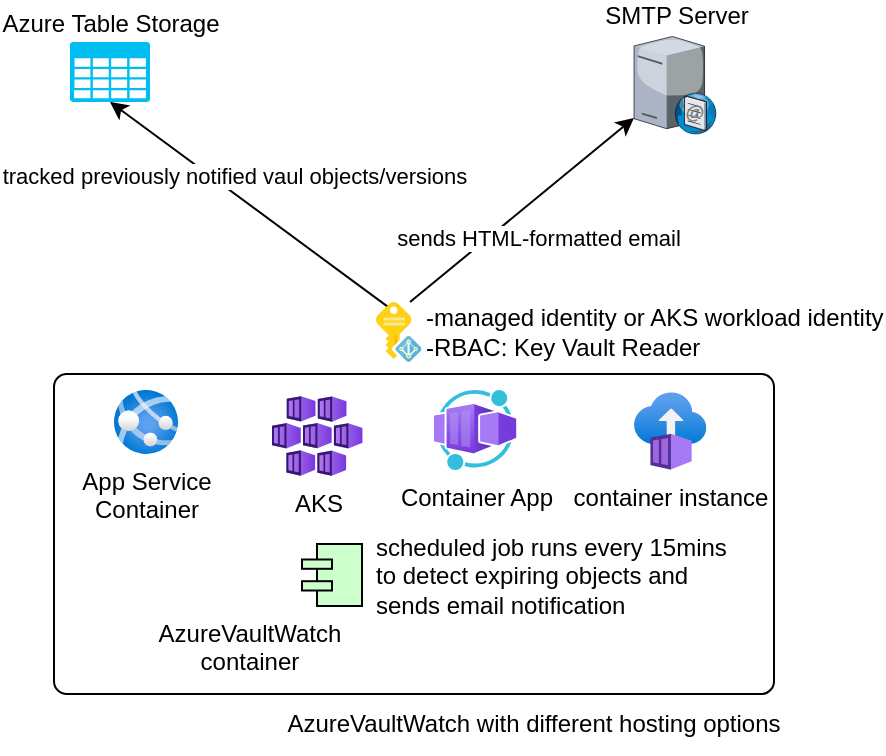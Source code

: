 <mxfile version="22.1.2" type="device">
  <diagram name="Page-1" id="9zhtq2NwMe1mdKY3dock">
    <mxGraphModel dx="1004" dy="745" grid="1" gridSize="10" guides="1" tooltips="1" connect="1" arrows="1" fold="1" page="1" pageScale="1" pageWidth="850" pageHeight="1100" math="0" shadow="0">
      <root>
        <mxCell id="0" />
        <mxCell id="1" parent="0" />
        <mxCell id="dNdkOtT05KyRuIU-Jtoc-1" value="" style="rounded=1;whiteSpace=wrap;html=1;arcSize=4;" vertex="1" parent="1">
          <mxGeometry x="180" y="310" width="360" height="160" as="geometry" />
        </mxCell>
        <mxCell id="dNdkOtT05KyRuIU-Jtoc-2" value="AzureVaultWatch with different hosting options" style="text;html=1;strokeColor=none;fillColor=none;align=center;verticalAlign=middle;whiteSpace=wrap;rounded=0;" vertex="1" parent="1">
          <mxGeometry x="295" y="470" width="250" height="30" as="geometry" />
        </mxCell>
        <mxCell id="dNdkOtT05KyRuIU-Jtoc-4" value="App Service&lt;br&gt;Container" style="image;aspect=fixed;html=1;points=[];align=center;fontSize=12;image=img/lib/azure2/app_services/App_Services.svg;" vertex="1" parent="1">
          <mxGeometry x="210" y="318" width="32" height="32" as="geometry" />
        </mxCell>
        <mxCell id="dNdkOtT05KyRuIU-Jtoc-5" value="AKS" style="image;aspect=fixed;html=1;points=[];align=center;fontSize=12;image=img/lib/azure2/compute/Kubernetes_Services.svg;" vertex="1" parent="1">
          <mxGeometry x="289" y="321" width="45.33" height="40" as="geometry" />
        </mxCell>
        <mxCell id="dNdkOtT05KyRuIU-Jtoc-6" value="AzureVaultWatch&#xa;container" style="shape=image;verticalLabelPosition=bottom;labelBackgroundColor=default;verticalAlign=top;aspect=fixed;imageAspect=0;image=https://www.agilicus.com/www/6c008bf4-container.png;" vertex="1" parent="1">
          <mxGeometry x="254" y="396" width="47.93" height="30" as="geometry" />
        </mxCell>
        <mxCell id="dNdkOtT05KyRuIU-Jtoc-8" value="SMTP Server" style="verticalLabelPosition=top;sketch=0;aspect=fixed;html=1;verticalAlign=bottom;strokeColor=none;align=center;outlineConnect=0;shape=mxgraph.citrix.smtp_server;labelPosition=center;" vertex="1" parent="1">
          <mxGeometry x="470" y="140" width="41.31" height="50" as="geometry" />
        </mxCell>
        <mxCell id="dNdkOtT05KyRuIU-Jtoc-11" value="Azure Table Storage" style="verticalLabelPosition=top;html=1;verticalAlign=bottom;align=center;strokeColor=none;fillColor=#00BEF2;shape=mxgraph.azure.storage;pointerEvents=1;labelPosition=center;" vertex="1" parent="1">
          <mxGeometry x="188" y="144" width="40" height="30" as="geometry" />
        </mxCell>
        <mxCell id="dNdkOtT05KyRuIU-Jtoc-12" value="" style="endArrow=classic;html=1;rounded=0;exitX=0.746;exitY=0;exitDx=0;exitDy=0;exitPerimeter=0;" edge="1" parent="1" source="dNdkOtT05KyRuIU-Jtoc-22" target="dNdkOtT05KyRuIU-Jtoc-8">
          <mxGeometry width="50" height="50" relative="1" as="geometry">
            <mxPoint x="640" y="333.16" as="sourcePoint" />
            <mxPoint x="767.69" y="259.995" as="targetPoint" />
          </mxGeometry>
        </mxCell>
        <mxCell id="dNdkOtT05KyRuIU-Jtoc-15" value="sends HTML-formatted email" style="edgeLabel;html=1;align=center;verticalAlign=middle;resizable=0;points=[];" vertex="1" connectable="0" parent="dNdkOtT05KyRuIU-Jtoc-12">
          <mxGeometry x="0.08" y="-5" relative="1" as="geometry">
            <mxPoint y="14" as="offset" />
          </mxGeometry>
        </mxCell>
        <mxCell id="dNdkOtT05KyRuIU-Jtoc-13" value="" style="endArrow=classic;html=1;rounded=0;entryX=0.5;entryY=1;entryDx=0;entryDy=0;entryPerimeter=0;exitX=0.278;exitY=0.089;exitDx=0;exitDy=0;exitPerimeter=0;" edge="1" parent="1" source="dNdkOtT05KyRuIU-Jtoc-22" target="dNdkOtT05KyRuIU-Jtoc-11">
          <mxGeometry width="50" height="50" relative="1" as="geometry">
            <mxPoint x="330" y="280" as="sourcePoint" />
            <mxPoint x="640" y="120.0" as="targetPoint" />
          </mxGeometry>
        </mxCell>
        <mxCell id="dNdkOtT05KyRuIU-Jtoc-16" value="tracked previously notified vaul objects/versions" style="edgeLabel;html=1;align=center;verticalAlign=middle;resizable=0;points=[];" vertex="1" connectable="0" parent="dNdkOtT05KyRuIU-Jtoc-13">
          <mxGeometry x="0.178" y="-7" relative="1" as="geometry">
            <mxPoint as="offset" />
          </mxGeometry>
        </mxCell>
        <mxCell id="dNdkOtT05KyRuIU-Jtoc-14" style="edgeStyle=orthogonalEdgeStyle;rounded=0;orthogonalLoop=1;jettySize=auto;html=1;exitX=0.5;exitY=1;exitDx=0;exitDy=0;exitPerimeter=0;" edge="1" parent="1" source="dNdkOtT05KyRuIU-Jtoc-11" target="dNdkOtT05KyRuIU-Jtoc-11">
          <mxGeometry relative="1" as="geometry" />
        </mxCell>
        <mxCell id="dNdkOtT05KyRuIU-Jtoc-17" value="" style="html=1;outlineConnect=0;whiteSpace=wrap;fillColor=#CCFFCC;shape=mxgraph.archimate3.component;" vertex="1" parent="1">
          <mxGeometry x="304" y="395" width="30" height="31" as="geometry" />
        </mxCell>
        <mxCell id="dNdkOtT05KyRuIU-Jtoc-18" value="scheduled job runs every 15mins to detect expiring objects and sends email notification" style="text;html=1;strokeColor=none;fillColor=none;align=left;verticalAlign=middle;whiteSpace=wrap;rounded=0;" vertex="1" parent="1">
          <mxGeometry x="339" y="396" width="190" height="30" as="geometry" />
        </mxCell>
        <mxCell id="dNdkOtT05KyRuIU-Jtoc-20" value="Container App" style="image;aspect=fixed;html=1;points=[];align=center;fontSize=12;image=img/lib/azure2/other/Worker_Container_App.svg;" vertex="1" parent="1">
          <mxGeometry x="370" y="318" width="41.22" height="40" as="geometry" />
        </mxCell>
        <mxCell id="dNdkOtT05KyRuIU-Jtoc-21" value="container instance" style="image;aspect=fixed;html=1;points=[];align=center;fontSize=12;image=img/lib/azure2/containers/Container_Instances.svg;" vertex="1" parent="1">
          <mxGeometry x="470" y="319" width="36.17" height="39" as="geometry" />
        </mxCell>
        <mxCell id="dNdkOtT05KyRuIU-Jtoc-22" value="-managed identity or AKS workload identity&lt;br&gt;-RBAC: Key Vault Reader" style="image;sketch=0;aspect=fixed;html=1;points=[];align=left;fontSize=12;image=img/lib/mscae/Managed_Identities.svg;labelPosition=right;verticalLabelPosition=middle;verticalAlign=middle;" vertex="1" parent="1">
          <mxGeometry x="341" y="274" width="22.8" height="30" as="geometry" />
        </mxCell>
      </root>
    </mxGraphModel>
  </diagram>
</mxfile>
